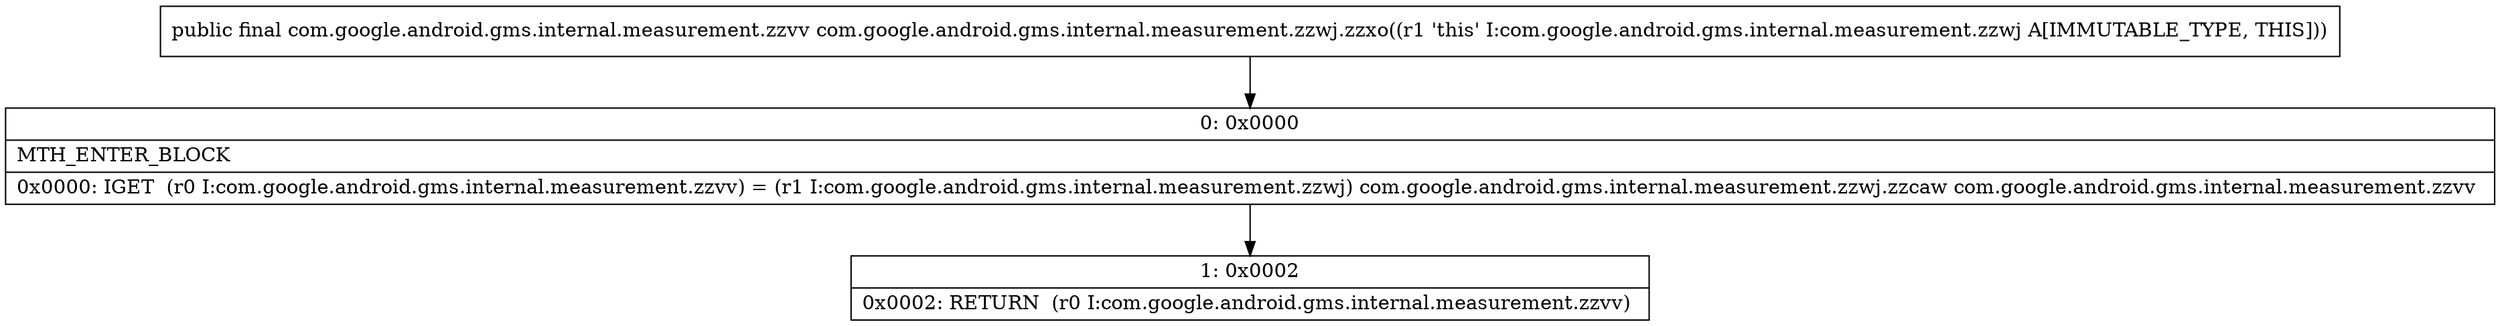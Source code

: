 digraph "CFG forcom.google.android.gms.internal.measurement.zzwj.zzxo()Lcom\/google\/android\/gms\/internal\/measurement\/zzvv;" {
Node_0 [shape=record,label="{0\:\ 0x0000|MTH_ENTER_BLOCK\l|0x0000: IGET  (r0 I:com.google.android.gms.internal.measurement.zzvv) = (r1 I:com.google.android.gms.internal.measurement.zzwj) com.google.android.gms.internal.measurement.zzwj.zzcaw com.google.android.gms.internal.measurement.zzvv \l}"];
Node_1 [shape=record,label="{1\:\ 0x0002|0x0002: RETURN  (r0 I:com.google.android.gms.internal.measurement.zzvv) \l}"];
MethodNode[shape=record,label="{public final com.google.android.gms.internal.measurement.zzvv com.google.android.gms.internal.measurement.zzwj.zzxo((r1 'this' I:com.google.android.gms.internal.measurement.zzwj A[IMMUTABLE_TYPE, THIS])) }"];
MethodNode -> Node_0;
Node_0 -> Node_1;
}

